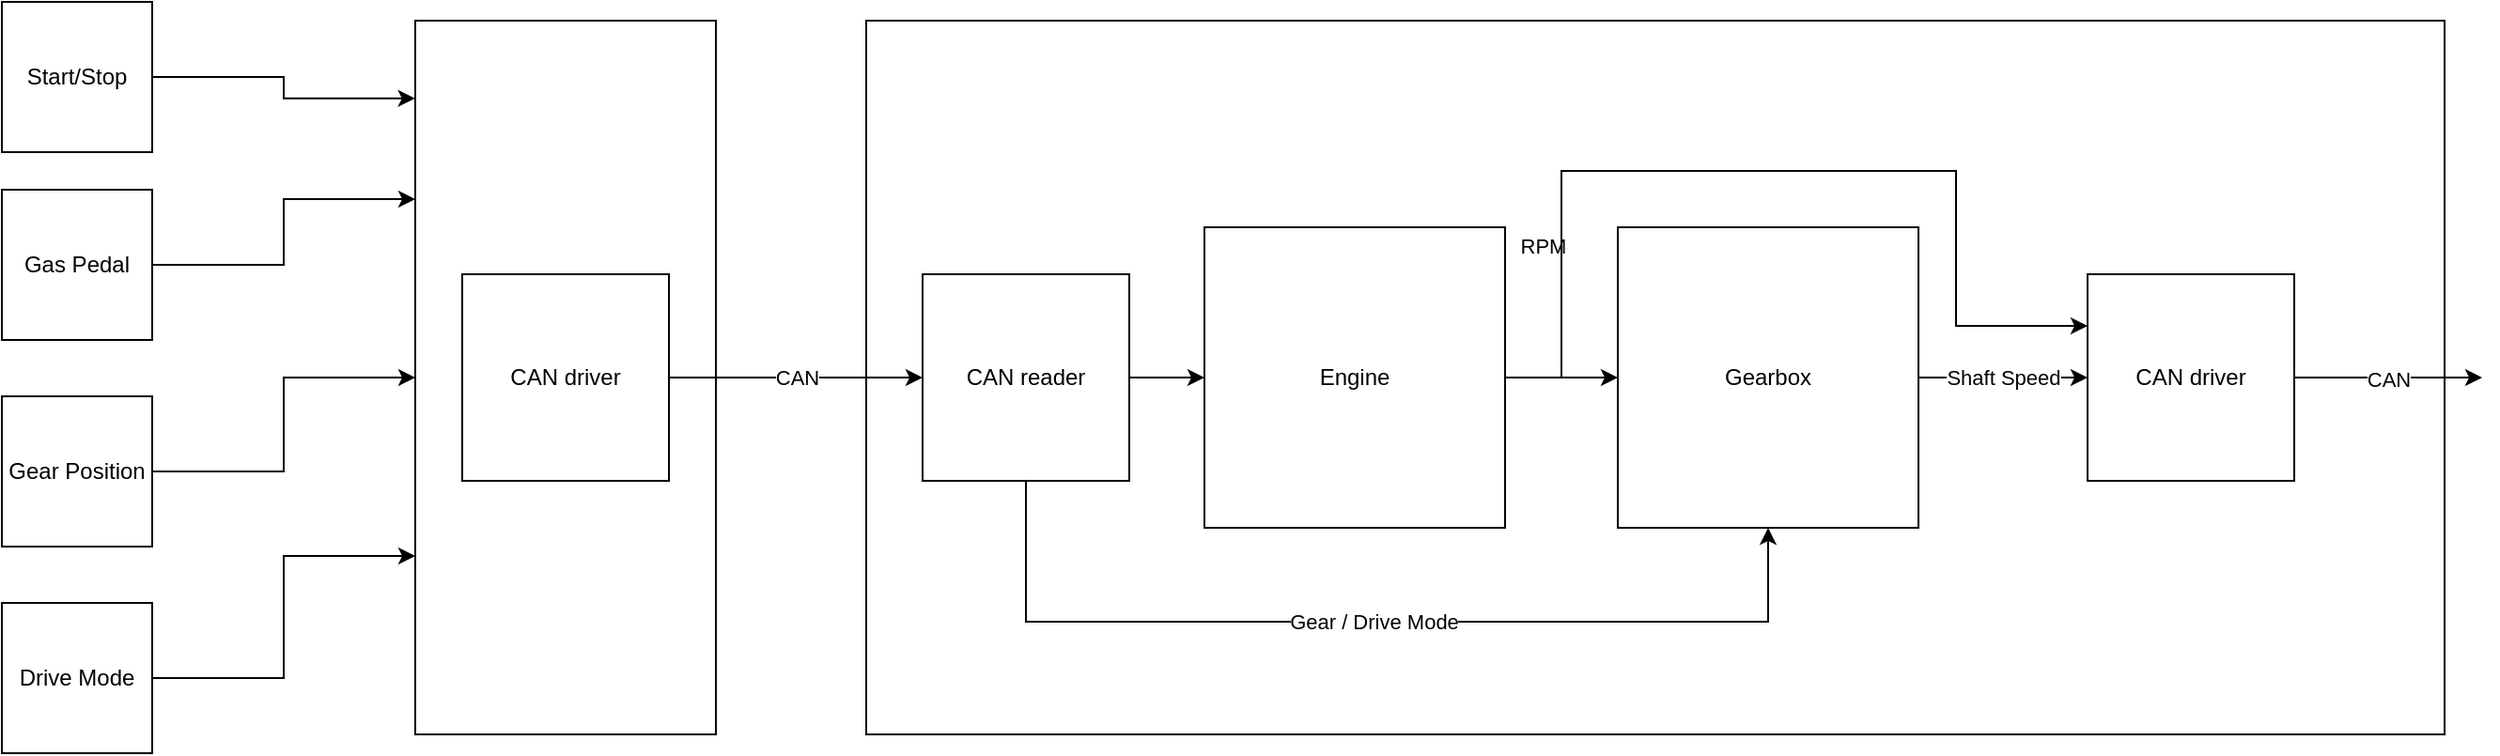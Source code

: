 <mxfile>
    <diagram id="L8rpjWiOnn60l-Gyrdm6" name="Page-1">
        <mxGraphModel dx="1701" dy="504" grid="1" gridSize="10" guides="1" tooltips="1" connect="1" arrows="1" fold="1" page="1" pageScale="1" pageWidth="850" pageHeight="1100" math="0" shadow="0">
            <root>
                <mxCell id="0"/>
                <mxCell id="1" parent="0"/>
                <mxCell id="11" value="" style="rounded=0;whiteSpace=wrap;html=1;align=center;" parent="1" vertex="1">
                    <mxGeometry x="80" y="60" width="840" height="380" as="geometry"/>
                </mxCell>
                <mxCell id="4" value="RPM" style="edgeStyle=orthogonalEdgeStyle;rounded=0;orthogonalLoop=1;jettySize=auto;html=1;exitX=1;exitY=0.5;exitDx=0;exitDy=0;entryX=0;entryY=0.5;entryDx=0;entryDy=0;" parent="1" source="2" target="3" edge="1">
                    <mxGeometry x="-0.333" y="70" relative="1" as="geometry">
                        <mxPoint as="offset"/>
                    </mxGeometry>
                </mxCell>
                <mxCell id="25" style="edgeStyle=orthogonalEdgeStyle;rounded=0;orthogonalLoop=1;jettySize=auto;html=1;exitX=1;exitY=0.5;exitDx=0;exitDy=0;entryX=0;entryY=0.25;entryDx=0;entryDy=0;" edge="1" parent="1" source="2" target="17">
                    <mxGeometry relative="1" as="geometry">
                        <Array as="points">
                            <mxPoint x="450" y="250"/>
                            <mxPoint x="450" y="140"/>
                            <mxPoint x="660" y="140"/>
                            <mxPoint x="660" y="223"/>
                        </Array>
                    </mxGeometry>
                </mxCell>
                <mxCell id="2" value="Engine" style="whiteSpace=wrap;html=1;aspect=fixed;" parent="1" vertex="1">
                    <mxGeometry x="260" y="170" width="160" height="160" as="geometry"/>
                </mxCell>
                <mxCell id="19" value="Shaft Speed" style="edgeStyle=orthogonalEdgeStyle;rounded=0;orthogonalLoop=1;jettySize=auto;html=1;exitX=1;exitY=0.5;exitDx=0;exitDy=0;entryX=0;entryY=0.5;entryDx=0;entryDy=0;" parent="1" source="3" target="17" edge="1">
                    <mxGeometry relative="1" as="geometry"/>
                </mxCell>
                <mxCell id="3" value="Gearbox" style="whiteSpace=wrap;html=1;aspect=fixed;" parent="1" vertex="1">
                    <mxGeometry x="480" y="170" width="160" height="160" as="geometry"/>
                </mxCell>
                <mxCell id="6" style="edgeStyle=orthogonalEdgeStyle;rounded=0;orthogonalLoop=1;jettySize=auto;html=1;exitX=1;exitY=0.5;exitDx=0;exitDy=0;entryX=0;entryY=0.25;entryDx=0;entryDy=0;" parent="1" source="5" target="13" edge="1">
                    <mxGeometry relative="1" as="geometry"/>
                </mxCell>
                <mxCell id="5" value="Gas Pedal" style="whiteSpace=wrap;html=1;aspect=fixed;" parent="1" vertex="1">
                    <mxGeometry x="-380" y="150" width="80" height="80" as="geometry"/>
                </mxCell>
                <mxCell id="9" style="edgeStyle=orthogonalEdgeStyle;rounded=0;orthogonalLoop=1;jettySize=auto;html=1;exitX=1;exitY=0.5;exitDx=0;exitDy=0;entryX=0;entryY=0.5;entryDx=0;entryDy=0;" parent="1" source="7" target="13" edge="1">
                    <mxGeometry relative="1" as="geometry"/>
                </mxCell>
                <mxCell id="7" value="Gear Position" style="whiteSpace=wrap;html=1;aspect=fixed;" parent="1" vertex="1">
                    <mxGeometry x="-380" y="260" width="80" height="80" as="geometry"/>
                </mxCell>
                <mxCell id="10" style="edgeStyle=orthogonalEdgeStyle;rounded=0;orthogonalLoop=1;jettySize=auto;html=1;exitX=1;exitY=0.5;exitDx=0;exitDy=0;entryX=0;entryY=0.75;entryDx=0;entryDy=0;" parent="1" source="8" target="13" edge="1">
                    <mxGeometry relative="1" as="geometry">
                        <mxPoint x="-180" y="410" as="targetPoint"/>
                    </mxGeometry>
                </mxCell>
                <mxCell id="8" value="Drive Mode" style="whiteSpace=wrap;html=1;aspect=fixed;" parent="1" vertex="1">
                    <mxGeometry x="-380" y="370" width="80" height="80" as="geometry"/>
                </mxCell>
                <mxCell id="13" value="Input Handler" style="rounded=0;whiteSpace=wrap;html=1;" parent="1" vertex="1">
                    <mxGeometry x="-160" y="60" width="160" height="380" as="geometry"/>
                </mxCell>
                <mxCell id="20" style="edgeStyle=orthogonalEdgeStyle;rounded=0;orthogonalLoop=1;jettySize=auto;html=1;exitX=1;exitY=0.5;exitDx=0;exitDy=0;entryX=0;entryY=0.5;entryDx=0;entryDy=0;" parent="1" source="15" target="2" edge="1">
                    <mxGeometry relative="1" as="geometry"/>
                </mxCell>
                <mxCell id="28" value="Gear / Drive Mode" style="edgeStyle=orthogonalEdgeStyle;rounded=0;orthogonalLoop=1;jettySize=auto;html=1;exitX=0.5;exitY=1;exitDx=0;exitDy=0;entryX=0.5;entryY=1;entryDx=0;entryDy=0;" edge="1" parent="1" source="15" target="3">
                    <mxGeometry relative="1" as="geometry">
                        <Array as="points">
                            <mxPoint x="165" y="380"/>
                            <mxPoint x="560" y="380"/>
                        </Array>
                    </mxGeometry>
                </mxCell>
                <mxCell id="15" value="CAN reader" style="whiteSpace=wrap;html=1;aspect=fixed;" parent="1" vertex="1">
                    <mxGeometry x="110" y="195" width="110" height="110" as="geometry"/>
                </mxCell>
                <mxCell id="16" value="CAN driver" style="whiteSpace=wrap;html=1;aspect=fixed;" parent="1" vertex="1">
                    <mxGeometry x="-135" y="195" width="110" height="110" as="geometry"/>
                </mxCell>
                <mxCell id="14" value="CAN" style="edgeStyle=orthogonalEdgeStyle;rounded=0;orthogonalLoop=1;jettySize=auto;html=1;exitX=1;exitY=0.5;exitDx=0;exitDy=0;entryX=0;entryY=0.5;entryDx=0;entryDy=0;" parent="1" source="16" target="15" edge="1">
                    <mxGeometry relative="1" as="geometry"/>
                </mxCell>
                <mxCell id="18" value="CAN" style="edgeStyle=orthogonalEdgeStyle;rounded=0;orthogonalLoop=1;jettySize=auto;html=1;exitX=1;exitY=0.5;exitDx=0;exitDy=0;" parent="1" source="17" edge="1">
                    <mxGeometry relative="1" as="geometry">
                        <mxPoint x="940" y="250" as="targetPoint"/>
                    </mxGeometry>
                </mxCell>
                <mxCell id="17" value="CAN driver" style="whiteSpace=wrap;html=1;aspect=fixed;" parent="1" vertex="1">
                    <mxGeometry x="730" y="195" width="110" height="110" as="geometry"/>
                </mxCell>
                <mxCell id="24" style="edgeStyle=orthogonalEdgeStyle;rounded=0;orthogonalLoop=1;jettySize=auto;html=1;exitX=1;exitY=0.5;exitDx=0;exitDy=0;entryX=-0.001;entryY=0.109;entryDx=0;entryDy=0;entryPerimeter=0;" edge="1" parent="1" source="23" target="13">
                    <mxGeometry relative="1" as="geometry"/>
                </mxCell>
                <mxCell id="23" value="Start/Stop" style="whiteSpace=wrap;html=1;aspect=fixed;" vertex="1" parent="1">
                    <mxGeometry x="-380" y="50" width="80" height="80" as="geometry"/>
                </mxCell>
            </root>
        </mxGraphModel>
    </diagram>
</mxfile>